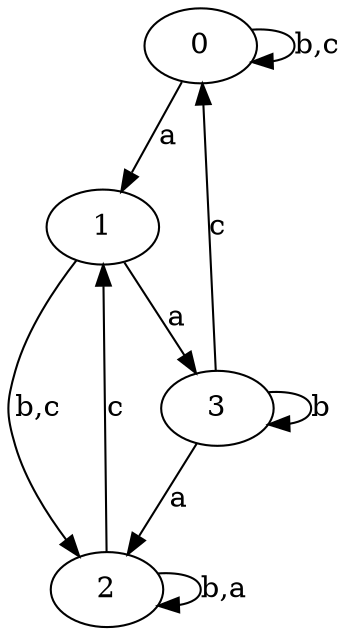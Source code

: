 digraph {
 ranksep=0.5;
 d2tdocpreamble = "\usetikzlibrary{automata}";
 d2tfigpreamble = "\tikzstyle{every state}= [ draw=blue!50,very thick,fill=blue!20]  \tikzstyle{auto}= [fill=white]";
 node [style="state"];
 edge [lblstyle="auto",topath="bend right", len=4  ]
  "0" [label="0",style = "state, accepting"];
  "1" [label="1",];
  "2" [label="2",style = "state, initial"];
  "3" [label="3",];
  "0" -> "0" [label="b,c",topath="loop above"];
  "0" -> "1" [label="a"];
  "1" -> "2" [label="b,c"];
  "1" -> "3" [label="a"];
  "2" -> "1" [label="c"];
  "2" -> "2" [label="b,a",topath="loop above"];
  "3" -> "0" [label="c"];
  "3" -> "2" [label="a"];
  "3" -> "3" [label="b",topath="loop above"];
}